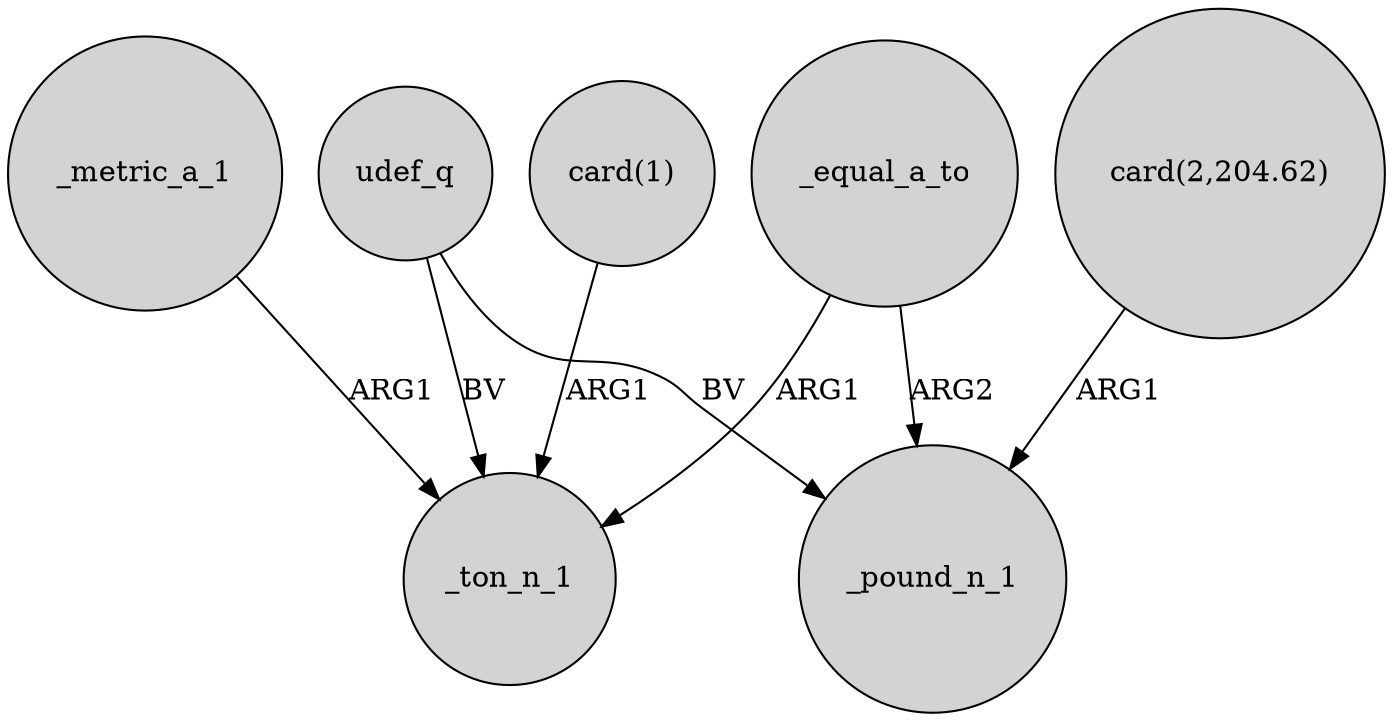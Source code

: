 digraph {
	node [shape=circle style=filled]
	"card(1)" -> _ton_n_1 [label=ARG1]
	_equal_a_to -> _pound_n_1 [label=ARG2]
	"card(2,204.62)" -> _pound_n_1 [label=ARG1]
	_metric_a_1 -> _ton_n_1 [label=ARG1]
	_equal_a_to -> _ton_n_1 [label=ARG1]
	udef_q -> _ton_n_1 [label=BV]
	udef_q -> _pound_n_1 [label=BV]
}
